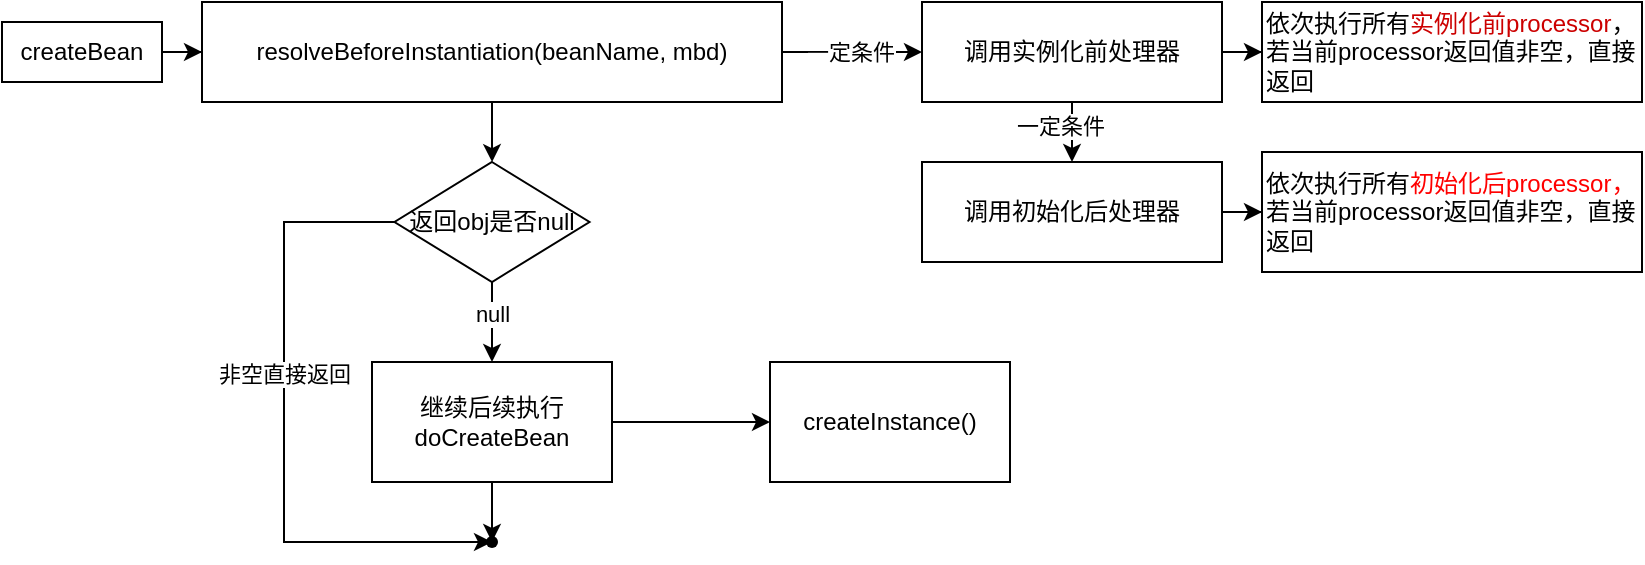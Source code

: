 <mxfile version="22.0.4" type="github">
  <diagram id="C5RBs43oDa-KdzZeNtuy" name="Page-1">
    <mxGraphModel dx="1042" dy="582" grid="1" gridSize="10" guides="1" tooltips="1" connect="1" arrows="1" fold="1" page="1" pageScale="1" pageWidth="827" pageHeight="1169" math="0" shadow="0">
      <root>
        <mxCell id="WIyWlLk6GJQsqaUBKTNV-0" />
        <mxCell id="WIyWlLk6GJQsqaUBKTNV-1" parent="WIyWlLk6GJQsqaUBKTNV-0" />
        <mxCell id="kpfPfC60SvLyRLPd567x-3" value="" style="edgeStyle=orthogonalEdgeStyle;rounded=0;orthogonalLoop=1;jettySize=auto;html=1;" edge="1" parent="WIyWlLk6GJQsqaUBKTNV-1" source="kpfPfC60SvLyRLPd567x-0" target="kpfPfC60SvLyRLPd567x-2">
          <mxGeometry relative="1" as="geometry" />
        </mxCell>
        <mxCell id="kpfPfC60SvLyRLPd567x-0" value="createBean" style="rounded=0;whiteSpace=wrap;html=1;" vertex="1" parent="WIyWlLk6GJQsqaUBKTNV-1">
          <mxGeometry x="30" y="110" width="80" height="30" as="geometry" />
        </mxCell>
        <mxCell id="kpfPfC60SvLyRLPd567x-5" value="" style="edgeStyle=orthogonalEdgeStyle;rounded=0;orthogonalLoop=1;jettySize=auto;html=1;" edge="1" parent="WIyWlLk6GJQsqaUBKTNV-1" source="kpfPfC60SvLyRLPd567x-2" target="kpfPfC60SvLyRLPd567x-4">
          <mxGeometry relative="1" as="geometry" />
        </mxCell>
        <mxCell id="kpfPfC60SvLyRLPd567x-7" value="一定条件" style="edgeLabel;html=1;align=center;verticalAlign=middle;resizable=0;points=[];" vertex="1" connectable="0" parent="kpfPfC60SvLyRLPd567x-5">
          <mxGeometry x="-0.044" relative="1" as="geometry">
            <mxPoint as="offset" />
          </mxGeometry>
        </mxCell>
        <mxCell id="kpfPfC60SvLyRLPd567x-14" value="" style="edgeStyle=orthogonalEdgeStyle;rounded=0;orthogonalLoop=1;jettySize=auto;html=1;" edge="1" parent="WIyWlLk6GJQsqaUBKTNV-1" source="kpfPfC60SvLyRLPd567x-2" target="kpfPfC60SvLyRLPd567x-13">
          <mxGeometry relative="1" as="geometry" />
        </mxCell>
        <mxCell id="kpfPfC60SvLyRLPd567x-2" value="resolveBeforeInstantiation(beanName, mbd)" style="whiteSpace=wrap;html=1;rounded=0;" vertex="1" parent="WIyWlLk6GJQsqaUBKTNV-1">
          <mxGeometry x="130" y="100" width="290" height="50" as="geometry" />
        </mxCell>
        <mxCell id="kpfPfC60SvLyRLPd567x-9" value="" style="edgeStyle=orthogonalEdgeStyle;rounded=0;orthogonalLoop=1;jettySize=auto;html=1;" edge="1" parent="WIyWlLk6GJQsqaUBKTNV-1" source="kpfPfC60SvLyRLPd567x-4" target="kpfPfC60SvLyRLPd567x-8">
          <mxGeometry relative="1" as="geometry" />
        </mxCell>
        <mxCell id="kpfPfC60SvLyRLPd567x-10" value="一定条件" style="edgeLabel;html=1;align=center;verticalAlign=middle;resizable=0;points=[];" vertex="1" connectable="0" parent="kpfPfC60SvLyRLPd567x-9">
          <mxGeometry x="-0.168" y="3" relative="1" as="geometry">
            <mxPoint x="-3" y="-7" as="offset" />
          </mxGeometry>
        </mxCell>
        <mxCell id="kpfPfC60SvLyRLPd567x-26" value="" style="edgeStyle=orthogonalEdgeStyle;rounded=0;orthogonalLoop=1;jettySize=auto;html=1;" edge="1" parent="WIyWlLk6GJQsqaUBKTNV-1" source="kpfPfC60SvLyRLPd567x-4" target="kpfPfC60SvLyRLPd567x-25">
          <mxGeometry relative="1" as="geometry" />
        </mxCell>
        <mxCell id="kpfPfC60SvLyRLPd567x-4" value="调用实例化前处理器" style="whiteSpace=wrap;html=1;rounded=0;" vertex="1" parent="WIyWlLk6GJQsqaUBKTNV-1">
          <mxGeometry x="490" y="100" width="150" height="50" as="geometry" />
        </mxCell>
        <mxCell id="kpfPfC60SvLyRLPd567x-28" value="" style="edgeStyle=orthogonalEdgeStyle;rounded=0;orthogonalLoop=1;jettySize=auto;html=1;" edge="1" parent="WIyWlLk6GJQsqaUBKTNV-1" source="kpfPfC60SvLyRLPd567x-8" target="kpfPfC60SvLyRLPd567x-27">
          <mxGeometry relative="1" as="geometry" />
        </mxCell>
        <mxCell id="kpfPfC60SvLyRLPd567x-8" value="调用初始化后处理器" style="whiteSpace=wrap;html=1;rounded=0;" vertex="1" parent="WIyWlLk6GJQsqaUBKTNV-1">
          <mxGeometry x="490" y="180" width="150" height="50" as="geometry" />
        </mxCell>
        <mxCell id="kpfPfC60SvLyRLPd567x-16" value="" style="edgeStyle=orthogonalEdgeStyle;rounded=0;orthogonalLoop=1;jettySize=auto;html=1;exitX=0.5;exitY=1;exitDx=0;exitDy=0;" edge="1" parent="WIyWlLk6GJQsqaUBKTNV-1" source="kpfPfC60SvLyRLPd567x-13" target="kpfPfC60SvLyRLPd567x-15">
          <mxGeometry relative="1" as="geometry" />
        </mxCell>
        <mxCell id="kpfPfC60SvLyRLPd567x-30" value="null" style="edgeLabel;html=1;align=center;verticalAlign=middle;resizable=0;points=[];" vertex="1" connectable="0" parent="kpfPfC60SvLyRLPd567x-16">
          <mxGeometry x="-0.217" y="5" relative="1" as="geometry">
            <mxPoint x="-5" as="offset" />
          </mxGeometry>
        </mxCell>
        <mxCell id="kpfPfC60SvLyRLPd567x-23" style="edgeStyle=orthogonalEdgeStyle;rounded=0;orthogonalLoop=1;jettySize=auto;html=1;entryX=0.21;entryY=0.338;entryDx=0;entryDy=0;entryPerimeter=0;" edge="1" parent="WIyWlLk6GJQsqaUBKTNV-1" source="kpfPfC60SvLyRLPd567x-13" target="kpfPfC60SvLyRLPd567x-21">
          <mxGeometry relative="1" as="geometry">
            <mxPoint x="170" y="410" as="targetPoint" />
            <Array as="points">
              <mxPoint x="171" y="210" />
              <mxPoint x="171" y="370" />
            </Array>
          </mxGeometry>
        </mxCell>
        <mxCell id="kpfPfC60SvLyRLPd567x-24" value="非空直接返回" style="edgeLabel;html=1;align=center;verticalAlign=middle;resizable=0;points=[];" vertex="1" connectable="0" parent="kpfPfC60SvLyRLPd567x-23">
          <mxGeometry x="-0.182" relative="1" as="geometry">
            <mxPoint as="offset" />
          </mxGeometry>
        </mxCell>
        <mxCell id="kpfPfC60SvLyRLPd567x-13" value="返回obj是否null" style="rhombus;whiteSpace=wrap;html=1;rounded=0;" vertex="1" parent="WIyWlLk6GJQsqaUBKTNV-1">
          <mxGeometry x="226.25" y="180" width="97.5" height="60" as="geometry" />
        </mxCell>
        <mxCell id="kpfPfC60SvLyRLPd567x-22" value="" style="edgeStyle=orthogonalEdgeStyle;rounded=0;orthogonalLoop=1;jettySize=auto;html=1;" edge="1" parent="WIyWlLk6GJQsqaUBKTNV-1" source="kpfPfC60SvLyRLPd567x-15" target="kpfPfC60SvLyRLPd567x-21">
          <mxGeometry relative="1" as="geometry" />
        </mxCell>
        <mxCell id="kpfPfC60SvLyRLPd567x-32" value="" style="edgeStyle=orthogonalEdgeStyle;rounded=0;orthogonalLoop=1;jettySize=auto;html=1;" edge="1" parent="WIyWlLk6GJQsqaUBKTNV-1" source="kpfPfC60SvLyRLPd567x-15" target="kpfPfC60SvLyRLPd567x-31">
          <mxGeometry relative="1" as="geometry" />
        </mxCell>
        <mxCell id="kpfPfC60SvLyRLPd567x-15" value="继续后续执行doCreateBean" style="whiteSpace=wrap;html=1;rounded=0;" vertex="1" parent="WIyWlLk6GJQsqaUBKTNV-1">
          <mxGeometry x="215" y="280" width="120" height="60" as="geometry" />
        </mxCell>
        <mxCell id="kpfPfC60SvLyRLPd567x-21" value="" style="shape=waypoint;sketch=0;size=6;pointerEvents=1;points=[];fillColor=default;resizable=0;rotatable=0;perimeter=centerPerimeter;snapToPoint=1;rounded=0;" vertex="1" parent="WIyWlLk6GJQsqaUBKTNV-1">
          <mxGeometry x="265" y="360" width="20" height="20" as="geometry" />
        </mxCell>
        <mxCell id="kpfPfC60SvLyRLPd567x-25" value="依次执行所有&lt;font color=&quot;#cc0000&quot;&gt;实例化前processor&lt;/font&gt;，&lt;br&gt;若当前processor返回值非空，直接返回" style="whiteSpace=wrap;html=1;rounded=0;align=left;" vertex="1" parent="WIyWlLk6GJQsqaUBKTNV-1">
          <mxGeometry x="660" y="100" width="190" height="50" as="geometry" />
        </mxCell>
        <mxCell id="kpfPfC60SvLyRLPd567x-27" value="依次执行所有&lt;font color=&quot;#ff0000&quot;&gt;初始化后processor，&lt;/font&gt;&lt;br style=&quot;border-color: var(--border-color);&quot;&gt;若当前processor返回值非空，直接返回" style="whiteSpace=wrap;html=1;rounded=0;align=left;" vertex="1" parent="WIyWlLk6GJQsqaUBKTNV-1">
          <mxGeometry x="660" y="175" width="190" height="60" as="geometry" />
        </mxCell>
        <mxCell id="kpfPfC60SvLyRLPd567x-31" value="createInstance()" style="whiteSpace=wrap;html=1;rounded=0;" vertex="1" parent="WIyWlLk6GJQsqaUBKTNV-1">
          <mxGeometry x="414" y="280" width="120" height="60" as="geometry" />
        </mxCell>
      </root>
    </mxGraphModel>
  </diagram>
</mxfile>
